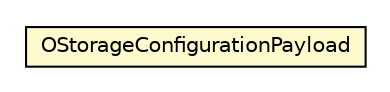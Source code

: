 #!/usr/local/bin/dot
#
# Class diagram 
# Generated by UMLGraph version R5_6-24-gf6e263 (http://www.umlgraph.org/)
#

digraph G {
	edge [fontname="Helvetica",fontsize=10,labelfontname="Helvetica",labelfontsize=10];
	node [fontname="Helvetica",fontsize=10,shape=plaintext];
	nodesep=0.25;
	ranksep=0.5;
	// com.orientechnologies.orient.client.remote.message.push.OStorageConfigurationPayload
	c6935083 [label=<<table title="com.orientechnologies.orient.client.remote.message.push.OStorageConfigurationPayload" border="0" cellborder="1" cellspacing="0" cellpadding="2" port="p" bgcolor="lemonChiffon" href="./OStorageConfigurationPayload.html">
		<tr><td><table border="0" cellspacing="0" cellpadding="1">
<tr><td align="center" balign="center"> OStorageConfigurationPayload </td></tr>
		</table></td></tr>
		</table>>, URL="./OStorageConfigurationPayload.html", fontname="Helvetica", fontcolor="black", fontsize=10.0];
}

